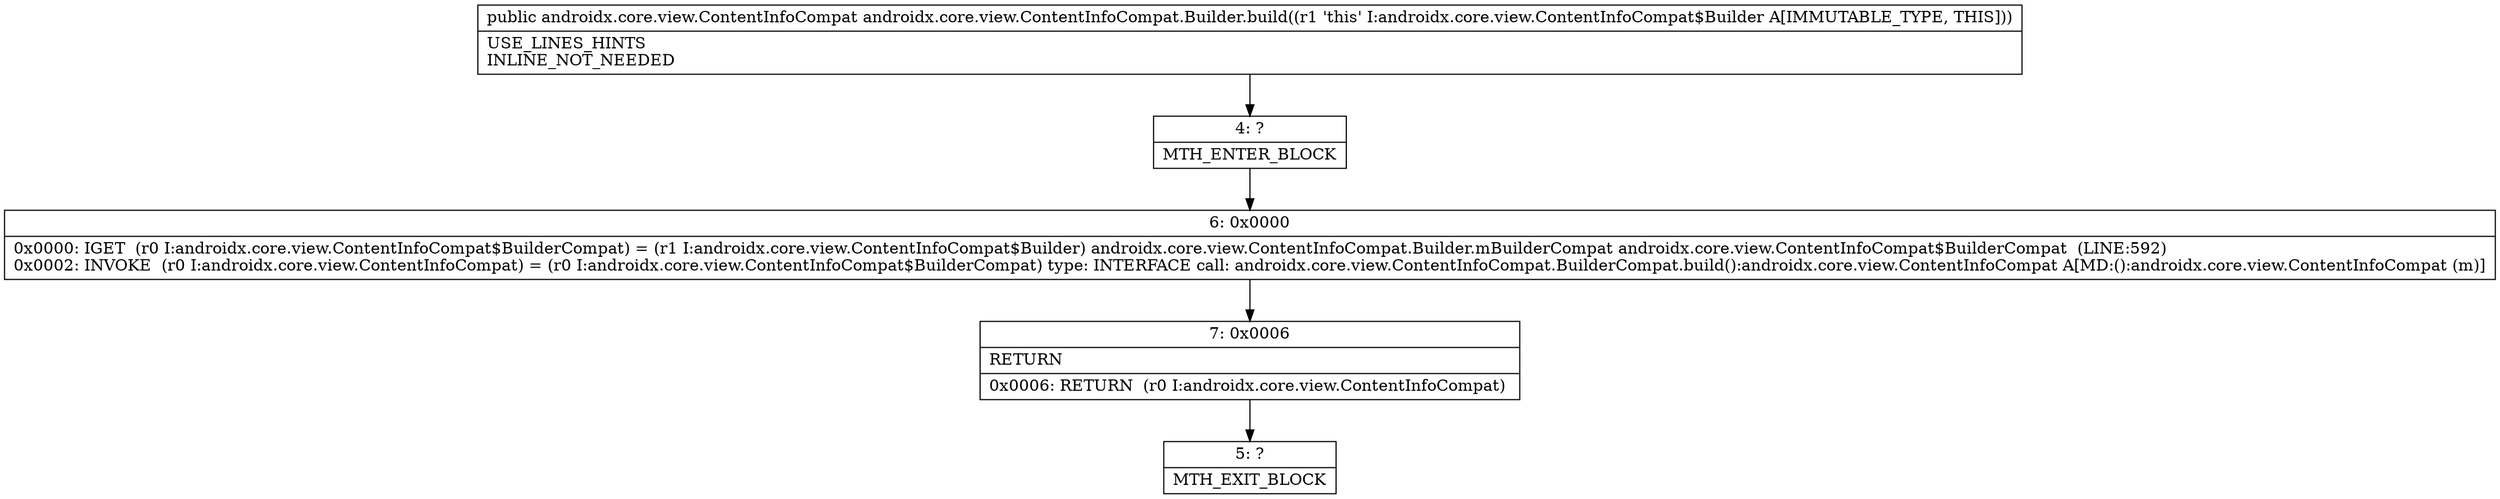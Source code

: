 digraph "CFG forandroidx.core.view.ContentInfoCompat.Builder.build()Landroidx\/core\/view\/ContentInfoCompat;" {
Node_4 [shape=record,label="{4\:\ ?|MTH_ENTER_BLOCK\l}"];
Node_6 [shape=record,label="{6\:\ 0x0000|0x0000: IGET  (r0 I:androidx.core.view.ContentInfoCompat$BuilderCompat) = (r1 I:androidx.core.view.ContentInfoCompat$Builder) androidx.core.view.ContentInfoCompat.Builder.mBuilderCompat androidx.core.view.ContentInfoCompat$BuilderCompat  (LINE:592)\l0x0002: INVOKE  (r0 I:androidx.core.view.ContentInfoCompat) = (r0 I:androidx.core.view.ContentInfoCompat$BuilderCompat) type: INTERFACE call: androidx.core.view.ContentInfoCompat.BuilderCompat.build():androidx.core.view.ContentInfoCompat A[MD:():androidx.core.view.ContentInfoCompat (m)]\l}"];
Node_7 [shape=record,label="{7\:\ 0x0006|RETURN\l|0x0006: RETURN  (r0 I:androidx.core.view.ContentInfoCompat) \l}"];
Node_5 [shape=record,label="{5\:\ ?|MTH_EXIT_BLOCK\l}"];
MethodNode[shape=record,label="{public androidx.core.view.ContentInfoCompat androidx.core.view.ContentInfoCompat.Builder.build((r1 'this' I:androidx.core.view.ContentInfoCompat$Builder A[IMMUTABLE_TYPE, THIS]))  | USE_LINES_HINTS\lINLINE_NOT_NEEDED\l}"];
MethodNode -> Node_4;Node_4 -> Node_6;
Node_6 -> Node_7;
Node_7 -> Node_5;
}


